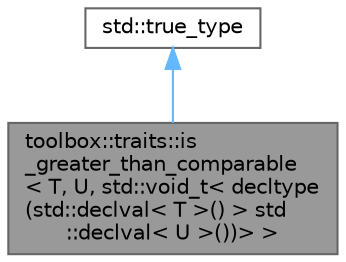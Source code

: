 digraph "toolbox::traits::is_greater_than_comparable&lt; T, U, std::void_t&lt; decltype(std::declval&lt; T &gt;() &gt; std::declval&lt; U &gt;())&gt; &gt;"
{
 // LATEX_PDF_SIZE
  bgcolor="transparent";
  edge [fontname=Helvetica,fontsize=10,labelfontname=Helvetica,labelfontsize=10];
  node [fontname=Helvetica,fontsize=10,shape=box,height=0.2,width=0.4];
  Node1 [id="Node000001",label="toolbox::traits::is\l_greater_than_comparable\l\< T, U, std::void_t\< decltype\l(std::declval\< T \>() \> std\l::declval\< U \>())\> \>",height=0.2,width=0.4,color="gray40", fillcolor="grey60", style="filled", fontcolor="black",tooltip="is_greater_than_comparable 的特化：当T和U支持>运算符时为true_type/Specialization of is_greater_than_comparable: tr..."];
  Node2 -> Node1 [id="edge1_Node000001_Node000002",dir="back",color="steelblue1",style="solid",tooltip=" "];
  Node2 [id="Node000002",label="std::true_type",height=0.2,width=0.4,color="gray40", fillcolor="white", style="filled",tooltip=" "];
}
